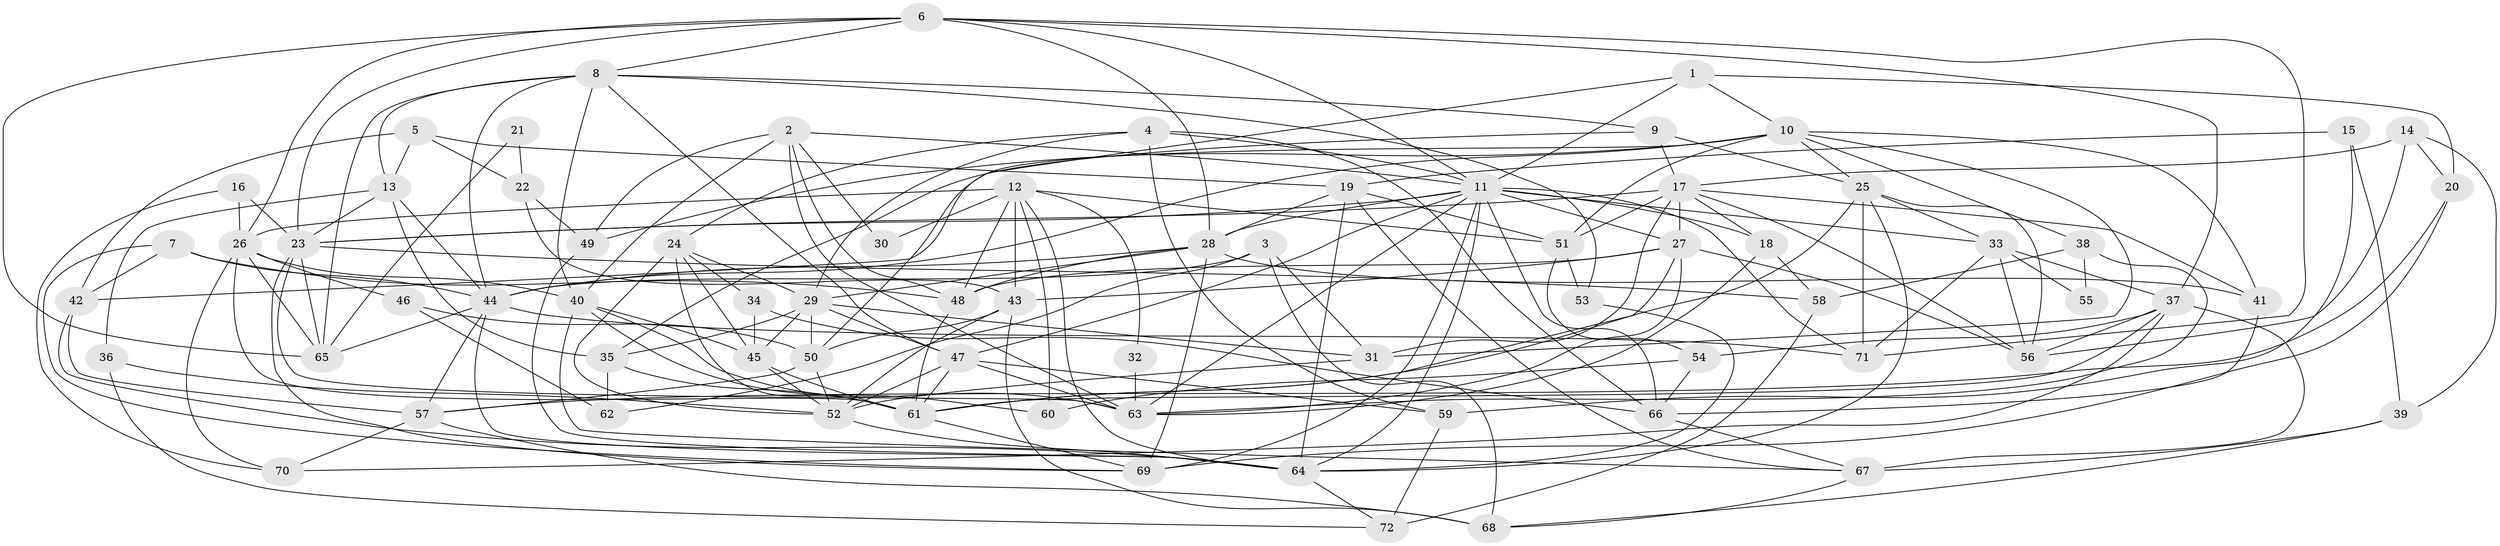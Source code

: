 // original degree distribution, {3: 0.22916666666666666, 4: 0.3472222222222222, 8: 0.006944444444444444, 6: 0.0763888888888889, 5: 0.14583333333333334, 2: 0.14583333333333334, 10: 0.006944444444444444, 7: 0.034722222222222224, 11: 0.006944444444444444}
// Generated by graph-tools (version 1.1) at 2025/02/03/09/25 03:02:06]
// undirected, 72 vertices, 201 edges
graph export_dot {
graph [start="1"]
  node [color=gray90,style=filled];
  1;
  2;
  3;
  4;
  5;
  6;
  7;
  8;
  9;
  10;
  11;
  12;
  13;
  14;
  15;
  16;
  17;
  18;
  19;
  20;
  21;
  22;
  23;
  24;
  25;
  26;
  27;
  28;
  29;
  30;
  31;
  32;
  33;
  34;
  35;
  36;
  37;
  38;
  39;
  40;
  41;
  42;
  43;
  44;
  45;
  46;
  47;
  48;
  49;
  50;
  51;
  52;
  53;
  54;
  55;
  56;
  57;
  58;
  59;
  60;
  61;
  62;
  63;
  64;
  65;
  66;
  67;
  68;
  69;
  70;
  71;
  72;
  1 -- 10 [weight=1.0];
  1 -- 11 [weight=1.0];
  1 -- 20 [weight=1.0];
  1 -- 50 [weight=1.0];
  2 -- 11 [weight=1.0];
  2 -- 30 [weight=1.0];
  2 -- 40 [weight=1.0];
  2 -- 48 [weight=1.0];
  2 -- 49 [weight=1.0];
  2 -- 63 [weight=1.0];
  3 -- 31 [weight=1.0];
  3 -- 44 [weight=1.0];
  3 -- 62 [weight=1.0];
  3 -- 68 [weight=1.0];
  4 -- 11 [weight=1.0];
  4 -- 24 [weight=2.0];
  4 -- 29 [weight=1.0];
  4 -- 59 [weight=1.0];
  4 -- 66 [weight=2.0];
  5 -- 13 [weight=1.0];
  5 -- 19 [weight=1.0];
  5 -- 22 [weight=1.0];
  5 -- 42 [weight=1.0];
  6 -- 8 [weight=1.0];
  6 -- 11 [weight=1.0];
  6 -- 23 [weight=1.0];
  6 -- 26 [weight=1.0];
  6 -- 28 [weight=1.0];
  6 -- 37 [weight=1.0];
  6 -- 65 [weight=1.0];
  6 -- 71 [weight=1.0];
  7 -- 42 [weight=1.0];
  7 -- 44 [weight=1.0];
  7 -- 48 [weight=1.0];
  7 -- 69 [weight=1.0];
  8 -- 9 [weight=1.0];
  8 -- 13 [weight=1.0];
  8 -- 40 [weight=1.0];
  8 -- 44 [weight=1.0];
  8 -- 47 [weight=1.0];
  8 -- 53 [weight=1.0];
  8 -- 65 [weight=1.0];
  9 -- 17 [weight=1.0];
  9 -- 25 [weight=1.0];
  9 -- 35 [weight=1.0];
  10 -- 25 [weight=1.0];
  10 -- 31 [weight=1.0];
  10 -- 38 [weight=1.0];
  10 -- 41 [weight=2.0];
  10 -- 42 [weight=1.0];
  10 -- 44 [weight=1.0];
  10 -- 49 [weight=1.0];
  10 -- 51 [weight=1.0];
  11 -- 18 [weight=1.0];
  11 -- 23 [weight=1.0];
  11 -- 27 [weight=1.0];
  11 -- 28 [weight=1.0];
  11 -- 33 [weight=1.0];
  11 -- 47 [weight=1.0];
  11 -- 63 [weight=1.0];
  11 -- 64 [weight=2.0];
  11 -- 66 [weight=1.0];
  11 -- 69 [weight=1.0];
  11 -- 71 [weight=1.0];
  12 -- 26 [weight=1.0];
  12 -- 30 [weight=2.0];
  12 -- 32 [weight=1.0];
  12 -- 43 [weight=1.0];
  12 -- 48 [weight=1.0];
  12 -- 51 [weight=1.0];
  12 -- 60 [weight=1.0];
  12 -- 64 [weight=1.0];
  13 -- 23 [weight=1.0];
  13 -- 35 [weight=1.0];
  13 -- 36 [weight=1.0];
  13 -- 44 [weight=1.0];
  14 -- 17 [weight=1.0];
  14 -- 20 [weight=1.0];
  14 -- 39 [weight=1.0];
  14 -- 56 [weight=1.0];
  15 -- 19 [weight=1.0];
  15 -- 39 [weight=1.0];
  15 -- 59 [weight=1.0];
  16 -- 23 [weight=1.0];
  16 -- 26 [weight=1.0];
  16 -- 70 [weight=1.0];
  17 -- 18 [weight=1.0];
  17 -- 23 [weight=1.0];
  17 -- 27 [weight=1.0];
  17 -- 31 [weight=1.0];
  17 -- 41 [weight=1.0];
  17 -- 51 [weight=1.0];
  17 -- 56 [weight=1.0];
  18 -- 58 [weight=1.0];
  18 -- 63 [weight=1.0];
  19 -- 28 [weight=1.0];
  19 -- 51 [weight=1.0];
  19 -- 64 [weight=1.0];
  19 -- 67 [weight=1.0];
  20 -- 57 [weight=1.0];
  20 -- 69 [weight=1.0];
  21 -- 22 [weight=1.0];
  21 -- 65 [weight=1.0];
  22 -- 43 [weight=1.0];
  22 -- 49 [weight=1.0];
  23 -- 58 [weight=1.0];
  23 -- 63 [weight=1.0];
  23 -- 65 [weight=1.0];
  23 -- 69 [weight=1.0];
  24 -- 29 [weight=1.0];
  24 -- 34 [weight=1.0];
  24 -- 45 [weight=1.0];
  24 -- 52 [weight=1.0];
  24 -- 61 [weight=1.0];
  25 -- 33 [weight=1.0];
  25 -- 56 [weight=1.0];
  25 -- 61 [weight=1.0];
  25 -- 64 [weight=1.0];
  25 -- 71 [weight=1.0];
  26 -- 40 [weight=1.0];
  26 -- 46 [weight=1.0];
  26 -- 61 [weight=2.0];
  26 -- 65 [weight=1.0];
  26 -- 70 [weight=1.0];
  27 -- 43 [weight=1.0];
  27 -- 48 [weight=1.0];
  27 -- 56 [weight=1.0];
  27 -- 61 [weight=1.0];
  27 -- 63 [weight=1.0];
  28 -- 29 [weight=2.0];
  28 -- 41 [weight=1.0];
  28 -- 44 [weight=1.0];
  28 -- 48 [weight=1.0];
  28 -- 69 [weight=1.0];
  29 -- 31 [weight=1.0];
  29 -- 35 [weight=1.0];
  29 -- 45 [weight=1.0];
  29 -- 47 [weight=1.0];
  29 -- 50 [weight=1.0];
  31 -- 52 [weight=1.0];
  32 -- 63 [weight=2.0];
  33 -- 37 [weight=1.0];
  33 -- 55 [weight=1.0];
  33 -- 56 [weight=1.0];
  33 -- 71 [weight=1.0];
  34 -- 45 [weight=1.0];
  34 -- 66 [weight=1.0];
  35 -- 61 [weight=1.0];
  35 -- 62 [weight=1.0];
  36 -- 52 [weight=1.0];
  36 -- 72 [weight=1.0];
  37 -- 54 [weight=1.0];
  37 -- 56 [weight=1.0];
  37 -- 61 [weight=1.0];
  37 -- 67 [weight=1.0];
  37 -- 70 [weight=1.0];
  38 -- 55 [weight=1.0];
  38 -- 58 [weight=1.0];
  38 -- 63 [weight=1.0];
  39 -- 67 [weight=1.0];
  39 -- 68 [weight=1.0];
  40 -- 45 [weight=1.0];
  40 -- 60 [weight=1.0];
  40 -- 63 [weight=1.0];
  40 -- 67 [weight=1.0];
  41 -- 66 [weight=1.0];
  42 -- 57 [weight=1.0];
  42 -- 64 [weight=1.0];
  43 -- 50 [weight=1.0];
  43 -- 52 [weight=1.0];
  43 -- 68 [weight=1.0];
  44 -- 57 [weight=1.0];
  44 -- 64 [weight=1.0];
  44 -- 65 [weight=1.0];
  44 -- 71 [weight=2.0];
  45 -- 52 [weight=1.0];
  45 -- 61 [weight=1.0];
  46 -- 50 [weight=1.0];
  46 -- 62 [weight=1.0];
  47 -- 52 [weight=1.0];
  47 -- 59 [weight=1.0];
  47 -- 61 [weight=1.0];
  47 -- 63 [weight=1.0];
  48 -- 61 [weight=1.0];
  49 -- 64 [weight=1.0];
  50 -- 52 [weight=1.0];
  50 -- 57 [weight=1.0];
  51 -- 53 [weight=1.0];
  51 -- 54 [weight=1.0];
  52 -- 64 [weight=1.0];
  53 -- 64 [weight=1.0];
  54 -- 60 [weight=1.0];
  54 -- 66 [weight=1.0];
  57 -- 68 [weight=1.0];
  57 -- 70 [weight=1.0];
  58 -- 72 [weight=1.0];
  59 -- 72 [weight=1.0];
  61 -- 69 [weight=1.0];
  64 -- 72 [weight=1.0];
  66 -- 67 [weight=1.0];
  67 -- 68 [weight=1.0];
}
